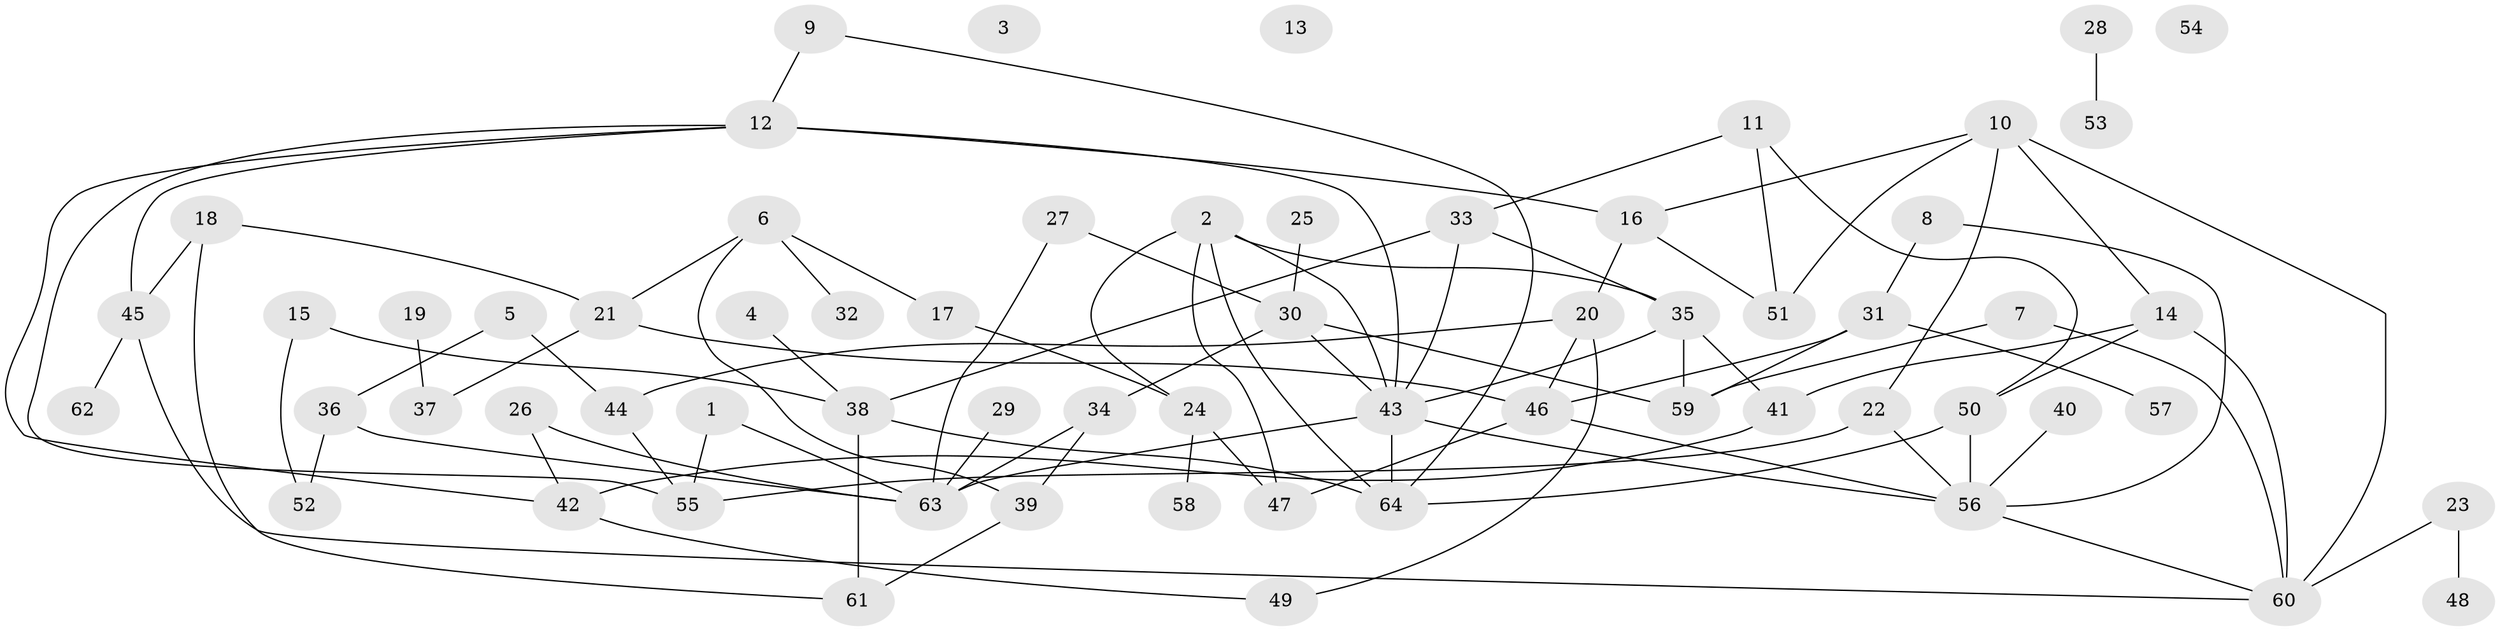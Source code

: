 // coarse degree distribution, {2: 0.15625, 0: 0.125, 1: 0.34375, 3: 0.0625, 5: 0.15625, 9: 0.0625, 4: 0.0625, 8: 0.03125}
// Generated by graph-tools (version 1.1) at 2025/43/03/04/25 21:43:47]
// undirected, 64 vertices, 96 edges
graph export_dot {
graph [start="1"]
  node [color=gray90,style=filled];
  1;
  2;
  3;
  4;
  5;
  6;
  7;
  8;
  9;
  10;
  11;
  12;
  13;
  14;
  15;
  16;
  17;
  18;
  19;
  20;
  21;
  22;
  23;
  24;
  25;
  26;
  27;
  28;
  29;
  30;
  31;
  32;
  33;
  34;
  35;
  36;
  37;
  38;
  39;
  40;
  41;
  42;
  43;
  44;
  45;
  46;
  47;
  48;
  49;
  50;
  51;
  52;
  53;
  54;
  55;
  56;
  57;
  58;
  59;
  60;
  61;
  62;
  63;
  64;
  1 -- 55;
  1 -- 63;
  2 -- 24;
  2 -- 35;
  2 -- 43;
  2 -- 47;
  2 -- 64;
  4 -- 38;
  5 -- 36;
  5 -- 44;
  6 -- 17;
  6 -- 21;
  6 -- 32;
  6 -- 39;
  7 -- 59;
  7 -- 60;
  8 -- 31;
  8 -- 56;
  9 -- 12;
  9 -- 64;
  10 -- 14;
  10 -- 16;
  10 -- 22;
  10 -- 51;
  10 -- 60;
  11 -- 33;
  11 -- 50;
  11 -- 51;
  12 -- 16;
  12 -- 42;
  12 -- 43;
  12 -- 45;
  12 -- 55;
  14 -- 41;
  14 -- 50;
  14 -- 60;
  15 -- 38;
  15 -- 52;
  16 -- 20;
  16 -- 51;
  17 -- 24;
  18 -- 21;
  18 -- 45;
  18 -- 61;
  19 -- 37;
  20 -- 44;
  20 -- 46;
  20 -- 49;
  21 -- 37;
  21 -- 46;
  22 -- 55;
  22 -- 56;
  23 -- 48;
  23 -- 60;
  24 -- 47;
  24 -- 58;
  25 -- 30;
  26 -- 42;
  26 -- 63;
  27 -- 30;
  27 -- 63;
  28 -- 53;
  29 -- 63;
  30 -- 34;
  30 -- 43;
  30 -- 59;
  31 -- 46;
  31 -- 57;
  31 -- 59;
  33 -- 35;
  33 -- 38;
  33 -- 43;
  34 -- 39;
  34 -- 63;
  35 -- 41;
  35 -- 43;
  35 -- 59;
  36 -- 52;
  36 -- 63;
  38 -- 61;
  38 -- 64;
  39 -- 61;
  40 -- 56;
  41 -- 42;
  42 -- 49;
  43 -- 56;
  43 -- 63;
  43 -- 64;
  44 -- 55;
  45 -- 60;
  45 -- 62;
  46 -- 47;
  46 -- 56;
  50 -- 56;
  50 -- 64;
  56 -- 60;
}
